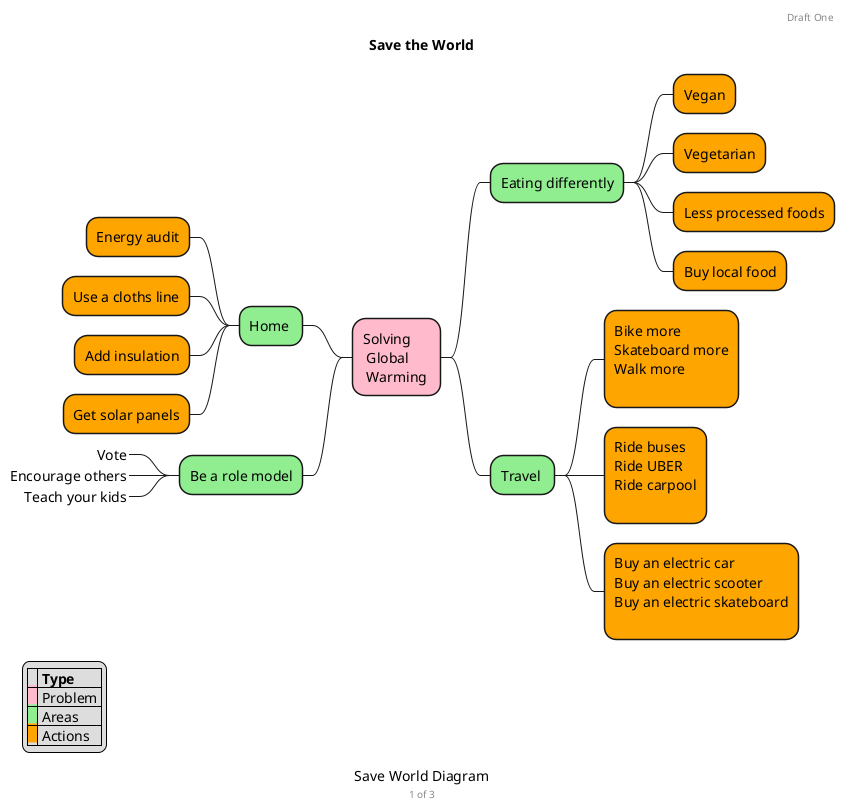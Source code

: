 @startmindmap Extras

caption Save World Diagram
title Save the World

header
Draft One
endheader

center footer 1 of 3

legend left
|= |= Type |
|<back:#FFBBCC>   </back>| Problem |
|<back:lightgreen>   </back>| Areas |
|<back:Orange>   </back>| Actions |
endlegend

<style>
mindmapDiagram {
  .green {
    BackgroundColor lightgreen
  }
  .rose {
    BackgroundColor #FFBBCC
  }
}
</style>

* Solving \n Global \n Warming <<rose>>

**[#lightgreen] Eating differently
***[#Orange] Vegan
***[#Orange] Vegetarian
***[#Orange] Less processed foods
***[#Orange] Buy local food
** Travel <<green>>
***[#Orange]:Bike more
Skateboard more
Walk more
;
***[#Orange]:Ride buses
Ride UBER
Ride carpool
;
***[#Orange]:Buy an electric car
Buy an electric scooter
Buy an electric skateboard
;

left side

** Home <<green>>
***[#Orange] Energy audit
***[#Orange] Use a cloths line
***[#Orange] Add insulation
***[#Orange] Get solar panels
**[#lightgreen] Be a role model
***_ Vote
***_ Encourage others
***_ Teach your kids

@endmindmap